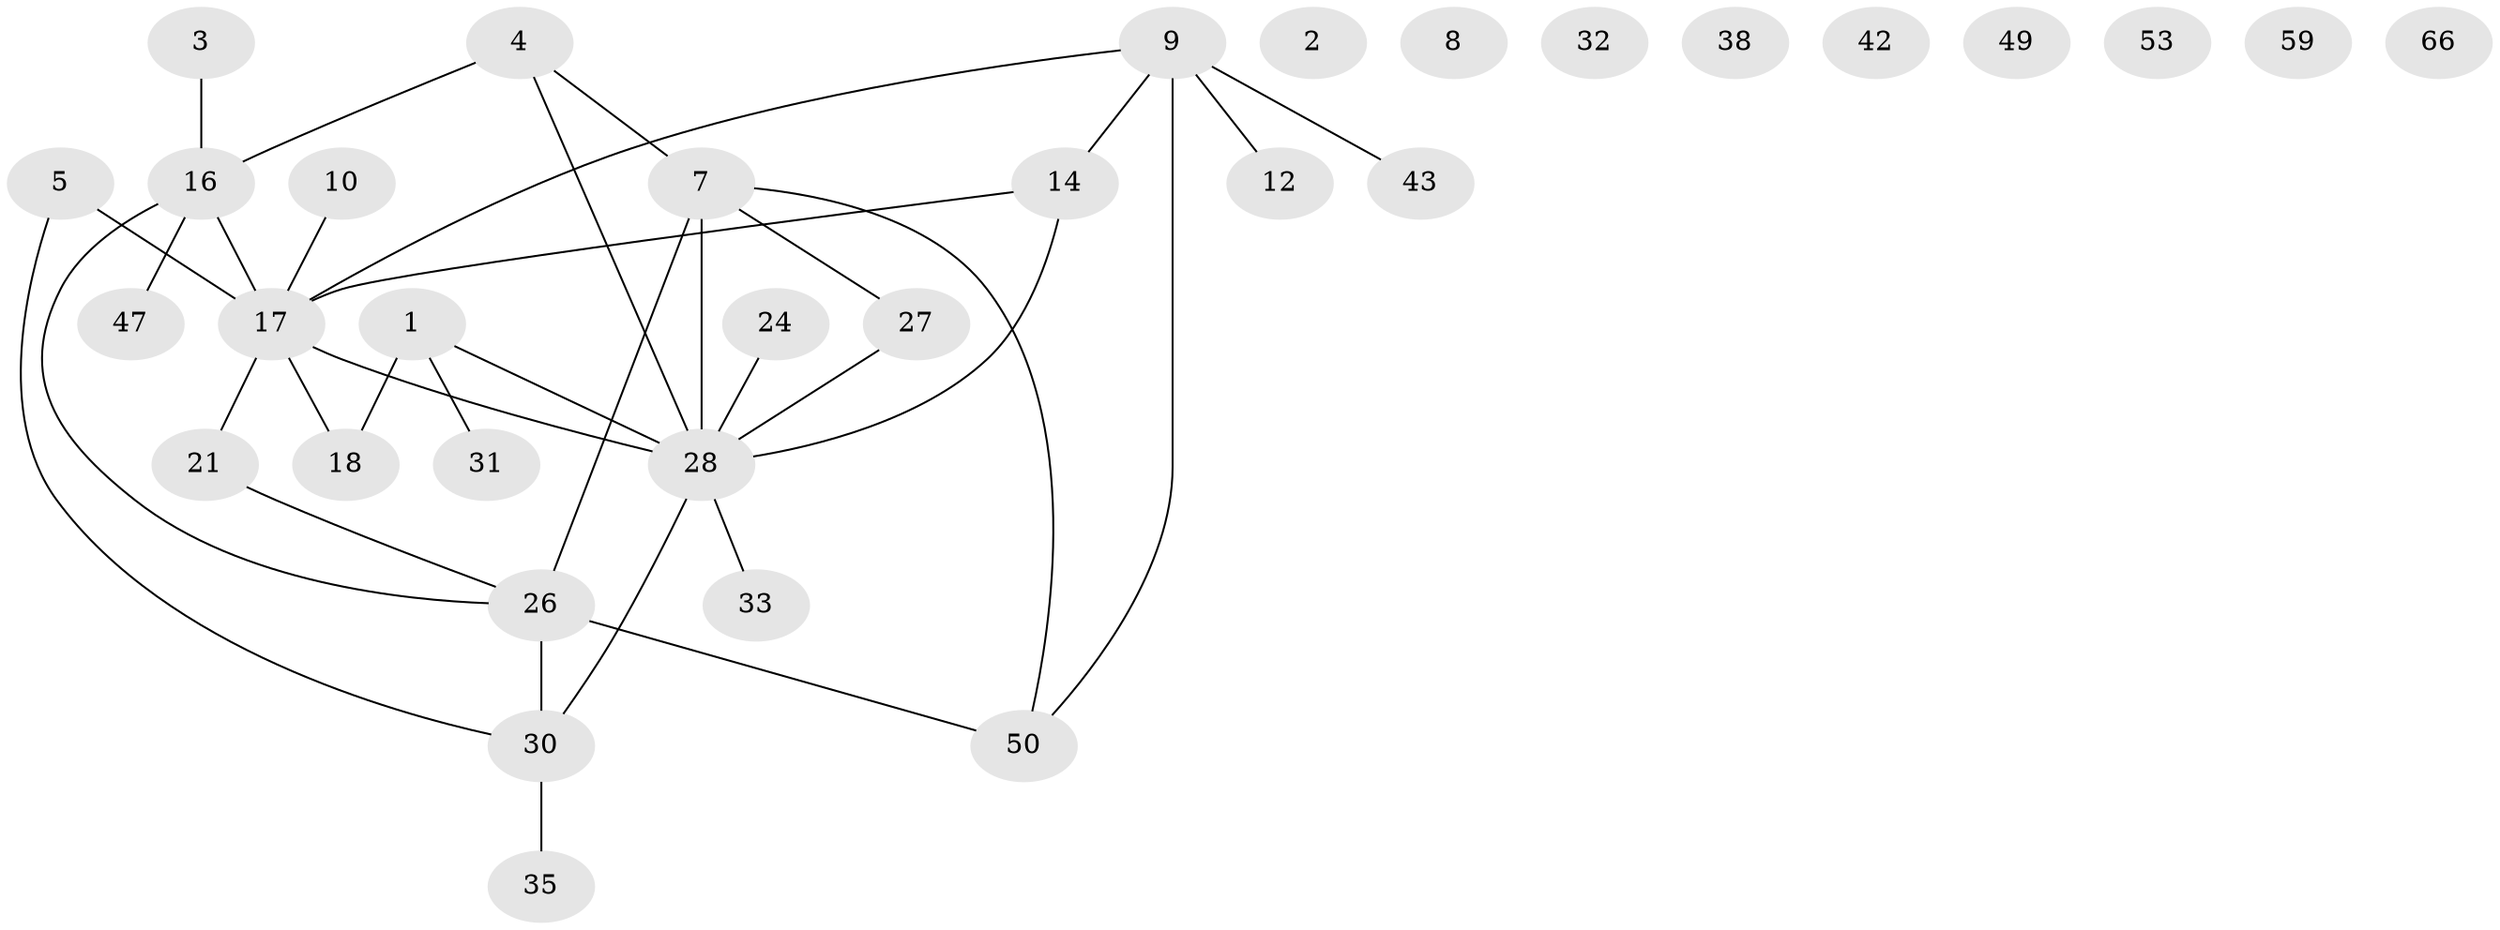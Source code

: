 // original degree distribution, {2: 0.21212121212121213, 0: 0.12121212121212122, 3: 0.24242424242424243, 1: 0.2727272727272727, 5: 0.09090909090909091, 4: 0.06060606060606061}
// Generated by graph-tools (version 1.1) at 2025/13/03/09/25 04:13:05]
// undirected, 33 vertices, 35 edges
graph export_dot {
graph [start="1"]
  node [color=gray90,style=filled];
  1 [super="+36+39"];
  2;
  3 [super="+46"];
  4 [super="+6"];
  5 [super="+22"];
  7 [super="+29+20"];
  8 [super="+60"];
  9 [super="+13"];
  10 [super="+15"];
  12;
  14 [super="+19+23"];
  16;
  17 [super="+63+40"];
  18;
  21 [super="+25"];
  24 [super="+56"];
  26 [super="+37"];
  27 [super="+44"];
  28 [super="+45+34"];
  30 [super="+48"];
  31;
  32;
  33;
  35;
  38;
  42;
  43;
  47;
  49;
  50;
  53;
  59;
  66;
  1 -- 18;
  1 -- 28;
  1 -- 31;
  3 -- 16;
  4 -- 16;
  4 -- 28;
  4 -- 7;
  5 -- 17 [weight=2];
  5 -- 30;
  7 -- 26 [weight=2];
  7 -- 50;
  7 -- 27;
  7 -- 28;
  9 -- 17;
  9 -- 50;
  9 -- 43;
  9 -- 12;
  9 -- 14;
  10 -- 17;
  14 -- 28;
  14 -- 17;
  16 -- 47;
  16 -- 17;
  16 -- 26;
  17 -- 18;
  17 -- 28;
  17 -- 21;
  21 -- 26;
  24 -- 28;
  26 -- 50;
  26 -- 30;
  27 -- 28;
  28 -- 33;
  28 -- 30;
  30 -- 35;
}
